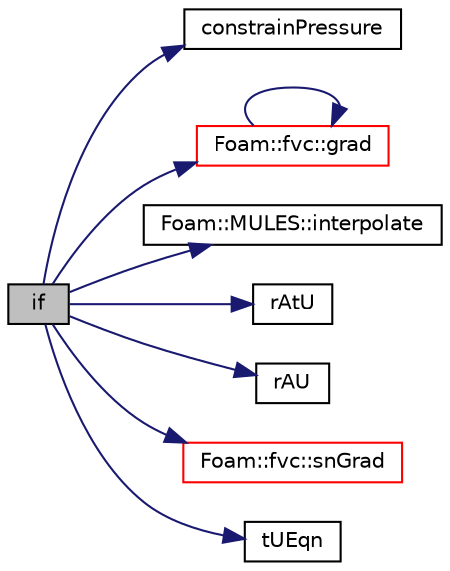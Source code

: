 digraph "if"
{
  bgcolor="transparent";
  edge [fontname="Helvetica",fontsize="10",labelfontname="Helvetica",labelfontsize="10"];
  node [fontname="Helvetica",fontsize="10",shape=record];
  rankdir="LR";
  Node10 [label="if",height=0.2,width=0.4,color="black", fillcolor="grey75", style="filled", fontcolor="black"];
  Node10 -> Node11 [color="midnightblue",fontsize="10",style="solid",fontname="Helvetica"];
  Node11 [label="constrainPressure",height=0.2,width=0.4,color="black",URL="$a39200.html#a99a17e3e05078559ff760b2a0b61b285"];
  Node10 -> Node12 [color="midnightblue",fontsize="10",style="solid",fontname="Helvetica"];
  Node12 [label="Foam::fvc::grad",height=0.2,width=0.4,color="red",URL="$a21861.html#a7c00ec90ecc15ed3005255e42c52827a"];
  Node12 -> Node12 [color="midnightblue",fontsize="10",style="solid",fontname="Helvetica"];
  Node10 -> Node15 [color="midnightblue",fontsize="10",style="solid",fontname="Helvetica"];
  Node15 [label="Foam::MULES::interpolate",height=0.2,width=0.4,color="black",URL="$a21864.html#a4d62f21551985d814104861e7c1d9b4f"];
  Node10 -> Node16 [color="midnightblue",fontsize="10",style="solid",fontname="Helvetica"];
  Node16 [label="rAtU",height=0.2,width=0.4,color="black",URL="$a39257.html#afe01da774d03b179d1e22adc75a3c2fe"];
  Node10 -> Node17 [color="midnightblue",fontsize="10",style="solid",fontname="Helvetica"];
  Node17 [label="rAU",height=0.2,width=0.4,color="black",URL="$a39200.html#a4ae3ff6f0732a8a206a641d7ff2d9f7d"];
  Node10 -> Node18 [color="midnightblue",fontsize="10",style="solid",fontname="Helvetica"];
  Node18 [label="Foam::fvc::snGrad",height=0.2,width=0.4,color="red",URL="$a21861.html#a15da734ee906cb52cf17937ab84c41a0"];
  Node10 -> Node70 [color="midnightblue",fontsize="10",style="solid",fontname="Helvetica"];
  Node70 [label="tUEqn",height=0.2,width=0.4,color="black",URL="$a39431.html#a22a7f38a81e139953f1aa5df6560ff81"];
}
